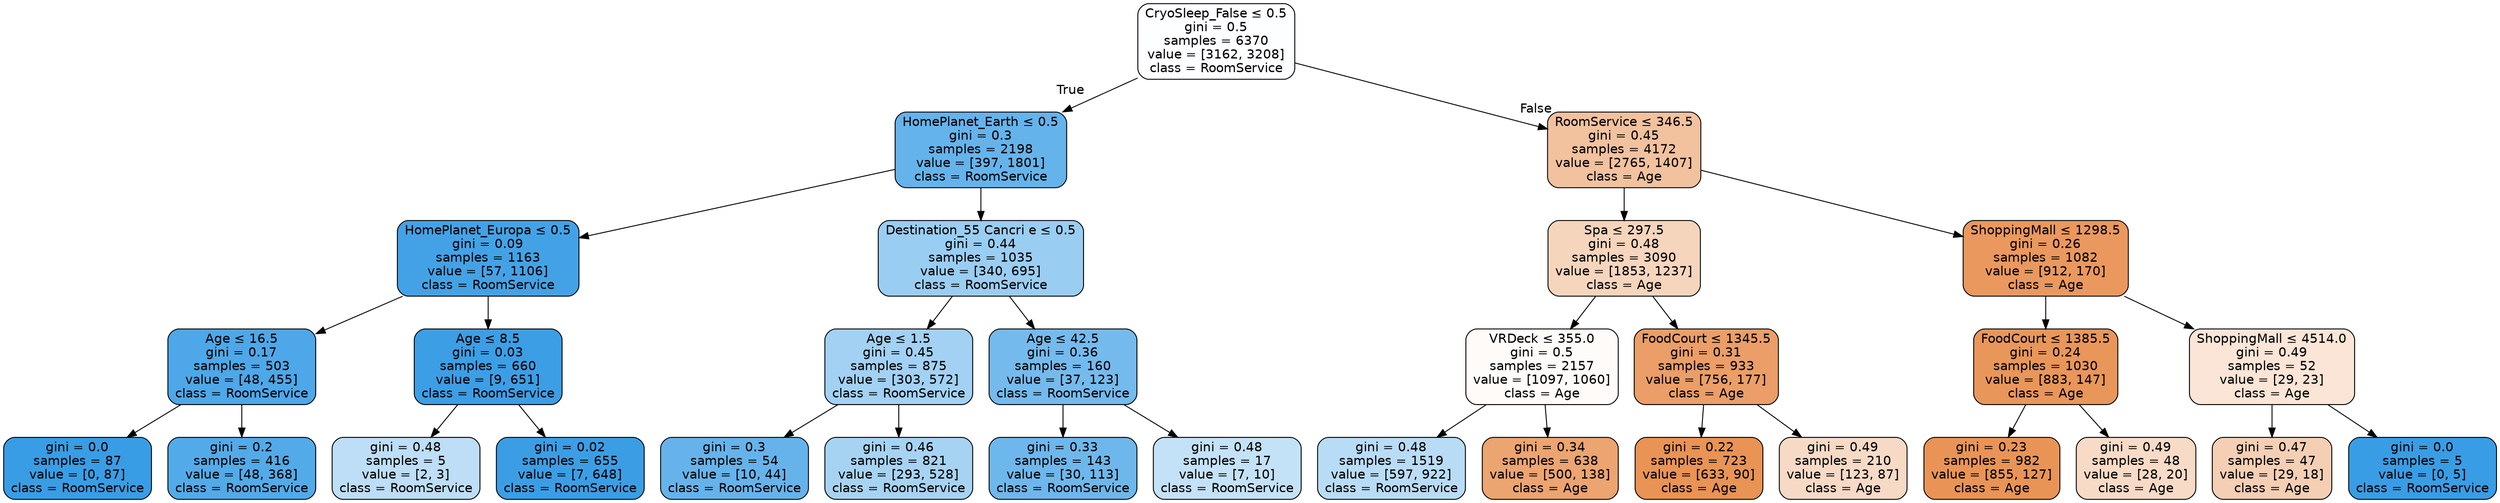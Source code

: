 digraph Tree {
node [shape=box, style="filled, rounded", color="black", fontname="helvetica"] ;
edge [fontname="helvetica"] ;
0 [label=<CryoSleep_False &le; 0.5<br/>gini = 0.5<br/>samples = 6370<br/>value = [3162, 3208]<br/>class = RoomService>, fillcolor="#fcfeff"] ;
1 [label=<HomePlanet_Earth &le; 0.5<br/>gini = 0.3<br/>samples = 2198<br/>value = [397, 1801]<br/>class = RoomService>, fillcolor="#65b3eb"] ;
0 -> 1 [labeldistance=2.5, labelangle=45, headlabel="True"] ;
2 [label=<HomePlanet_Europa &le; 0.5<br/>gini = 0.09<br/>samples = 1163<br/>value = [57, 1106]<br/>class = RoomService>, fillcolor="#43a2e6"] ;
1 -> 2 ;
3 [label=<Age &le; 16.5<br/>gini = 0.17<br/>samples = 503<br/>value = [48, 455]<br/>class = RoomService>, fillcolor="#4ea7e8"] ;
2 -> 3 ;
4 [label=<gini = 0.0<br/>samples = 87<br/>value = [0, 87]<br/>class = RoomService>, fillcolor="#399de5"] ;
3 -> 4 ;
5 [label=<gini = 0.2<br/>samples = 416<br/>value = [48, 368]<br/>class = RoomService>, fillcolor="#53aae8"] ;
3 -> 5 ;
6 [label=<Age &le; 8.5<br/>gini = 0.03<br/>samples = 660<br/>value = [9, 651]<br/>class = RoomService>, fillcolor="#3c9ee5"] ;
2 -> 6 ;
7 [label=<gini = 0.48<br/>samples = 5<br/>value = [2, 3]<br/>class = RoomService>, fillcolor="#bddef6"] ;
6 -> 7 ;
8 [label=<gini = 0.02<br/>samples = 655<br/>value = [7, 648]<br/>class = RoomService>, fillcolor="#3b9ee5"] ;
6 -> 8 ;
9 [label=<Destination_55 Cancri e &le; 0.5<br/>gini = 0.44<br/>samples = 1035<br/>value = [340, 695]<br/>class = RoomService>, fillcolor="#9acdf2"] ;
1 -> 9 ;
10 [label=<Age &le; 1.5<br/>gini = 0.45<br/>samples = 875<br/>value = [303, 572]<br/>class = RoomService>, fillcolor="#a2d1f3"] ;
9 -> 10 ;
11 [label=<gini = 0.3<br/>samples = 54<br/>value = [10, 44]<br/>class = RoomService>, fillcolor="#66b3eb"] ;
10 -> 11 ;
12 [label=<gini = 0.46<br/>samples = 821<br/>value = [293, 528]<br/>class = RoomService>, fillcolor="#a7d3f3"] ;
10 -> 12 ;
13 [label=<Age &le; 42.5<br/>gini = 0.36<br/>samples = 160<br/>value = [37, 123]<br/>class = RoomService>, fillcolor="#75baed"] ;
9 -> 13 ;
14 [label=<gini = 0.33<br/>samples = 143<br/>value = [30, 113]<br/>class = RoomService>, fillcolor="#6eb7ec"] ;
13 -> 14 ;
15 [label=<gini = 0.48<br/>samples = 17<br/>value = [7, 10]<br/>class = RoomService>, fillcolor="#c4e2f7"] ;
13 -> 15 ;
16 [label=<RoomService &le; 346.5<br/>gini = 0.45<br/>samples = 4172<br/>value = [2765, 1407]<br/>class = Age>, fillcolor="#f2c19e"] ;
0 -> 16 [labeldistance=2.5, labelangle=-45, headlabel="False"] ;
17 [label=<Spa &le; 297.5<br/>gini = 0.48<br/>samples = 3090<br/>value = [1853, 1237]<br/>class = Age>, fillcolor="#f6d5bd"] ;
16 -> 17 ;
18 [label=<VRDeck &le; 355.0<br/>gini = 0.5<br/>samples = 2157<br/>value = [1097, 1060]<br/>class = Age>, fillcolor="#fefbf8"] ;
17 -> 18 ;
19 [label=<gini = 0.48<br/>samples = 1519<br/>value = [597, 922]<br/>class = RoomService>, fillcolor="#b9dcf6"] ;
18 -> 19 ;
20 [label=<gini = 0.34<br/>samples = 638<br/>value = [500, 138]<br/>class = Age>, fillcolor="#eca470"] ;
18 -> 20 ;
21 [label=<FoodCourt &le; 1345.5<br/>gini = 0.31<br/>samples = 933<br/>value = [756, 177]<br/>class = Age>, fillcolor="#eb9e67"] ;
17 -> 21 ;
22 [label=<gini = 0.22<br/>samples = 723<br/>value = [633, 90]<br/>class = Age>, fillcolor="#e99355"] ;
21 -> 22 ;
23 [label=<gini = 0.49<br/>samples = 210<br/>value = [123, 87]<br/>class = Age>, fillcolor="#f7dac5"] ;
21 -> 23 ;
24 [label=<ShoppingMall &le; 1298.5<br/>gini = 0.26<br/>samples = 1082<br/>value = [912, 170]<br/>class = Age>, fillcolor="#ea985e"] ;
16 -> 24 ;
25 [label=<FoodCourt &le; 1385.5<br/>gini = 0.24<br/>samples = 1030<br/>value = [883, 147]<br/>class = Age>, fillcolor="#e9965a"] ;
24 -> 25 ;
26 [label=<gini = 0.23<br/>samples = 982<br/>value = [855, 127]<br/>class = Age>, fillcolor="#e99456"] ;
25 -> 26 ;
27 [label=<gini = 0.49<br/>samples = 48<br/>value = [28, 20]<br/>class = Age>, fillcolor="#f8dbc6"] ;
25 -> 27 ;
28 [label=<ShoppingMall &le; 4514.0<br/>gini = 0.49<br/>samples = 52<br/>value = [29, 23]<br/>class = Age>, fillcolor="#fae5d6"] ;
24 -> 28 ;
29 [label=<gini = 0.47<br/>samples = 47<br/>value = [29, 18]<br/>class = Age>, fillcolor="#f5cfb4"] ;
28 -> 29 ;
30 [label=<gini = 0.0<br/>samples = 5<br/>value = [0, 5]<br/>class = RoomService>, fillcolor="#399de5"] ;
28 -> 30 ;
}